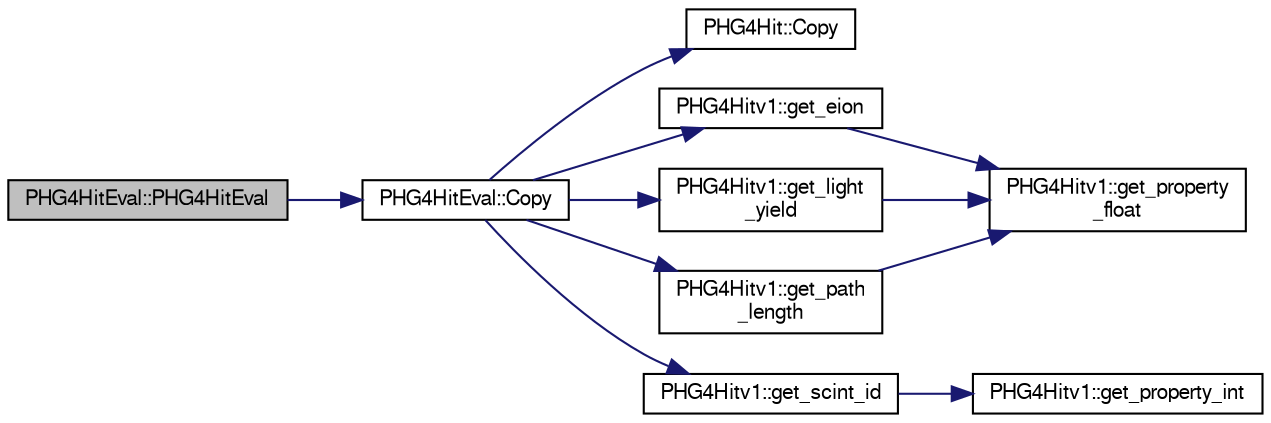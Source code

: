 digraph "PHG4HitEval::PHG4HitEval"
{
  bgcolor="transparent";
  edge [fontname="FreeSans",fontsize="10",labelfontname="FreeSans",labelfontsize="10"];
  node [fontname="FreeSans",fontsize="10",shape=record];
  rankdir="LR";
  Node1 [label="PHG4HitEval::PHG4HitEval",height=0.2,width=0.4,color="black", fillcolor="grey75", style="filled" fontcolor="black"];
  Node1 -> Node2 [color="midnightblue",fontsize="10",style="solid",fontname="FreeSans"];
  Node2 [label="PHG4HitEval::Copy",height=0.2,width=0.4,color="black",URL="$d5/d60/classPHG4HitEval.html#a738e731dc05b258c3daa36b86cfe5880"];
  Node2 -> Node3 [color="midnightblue",fontsize="10",style="solid",fontname="FreeSans"];
  Node3 [label="PHG4Hit::Copy",height=0.2,width=0.4,color="black",URL="$d3/d9e/classPHG4Hit.html#afa4568e5bbd539341a5532862589cdc0"];
  Node2 -> Node4 [color="midnightblue",fontsize="10",style="solid",fontname="FreeSans"];
  Node4 [label="PHG4Hitv1::get_eion",height=0.2,width=0.4,color="black",URL="$d9/d35/classPHG4Hitv1.html#a016c06256616499ff82b468d12b521d3"];
  Node4 -> Node5 [color="midnightblue",fontsize="10",style="solid",fontname="FreeSans"];
  Node5 [label="PHG4Hitv1::get_property\l_float",height=0.2,width=0.4,color="black",URL="$d9/d35/classPHG4Hitv1.html#a079234752f2ff7e428aa755a0903c9df"];
  Node2 -> Node6 [color="midnightblue",fontsize="10",style="solid",fontname="FreeSans"];
  Node6 [label="PHG4Hitv1::get_scint_id",height=0.2,width=0.4,color="black",URL="$d9/d35/classPHG4Hitv1.html#ae233b86e3a1a06b2c1427991d4c92188"];
  Node6 -> Node7 [color="midnightblue",fontsize="10",style="solid",fontname="FreeSans"];
  Node7 [label="PHG4Hitv1::get_property_int",height=0.2,width=0.4,color="black",URL="$d9/d35/classPHG4Hitv1.html#aa3da2c2af142668846df99120f319d90"];
  Node2 -> Node8 [color="midnightblue",fontsize="10",style="solid",fontname="FreeSans"];
  Node8 [label="PHG4Hitv1::get_light\l_yield",height=0.2,width=0.4,color="black",URL="$d9/d35/classPHG4Hitv1.html#a57f248ad72e94947c076f4bb4c208443"];
  Node8 -> Node5 [color="midnightblue",fontsize="10",style="solid",fontname="FreeSans"];
  Node2 -> Node9 [color="midnightblue",fontsize="10",style="solid",fontname="FreeSans"];
  Node9 [label="PHG4Hitv1::get_path\l_length",height=0.2,width=0.4,color="black",URL="$d9/d35/classPHG4Hitv1.html#a75e9cb6057c265841e1151436d221f98"];
  Node9 -> Node5 [color="midnightblue",fontsize="10",style="solid",fontname="FreeSans"];
}
